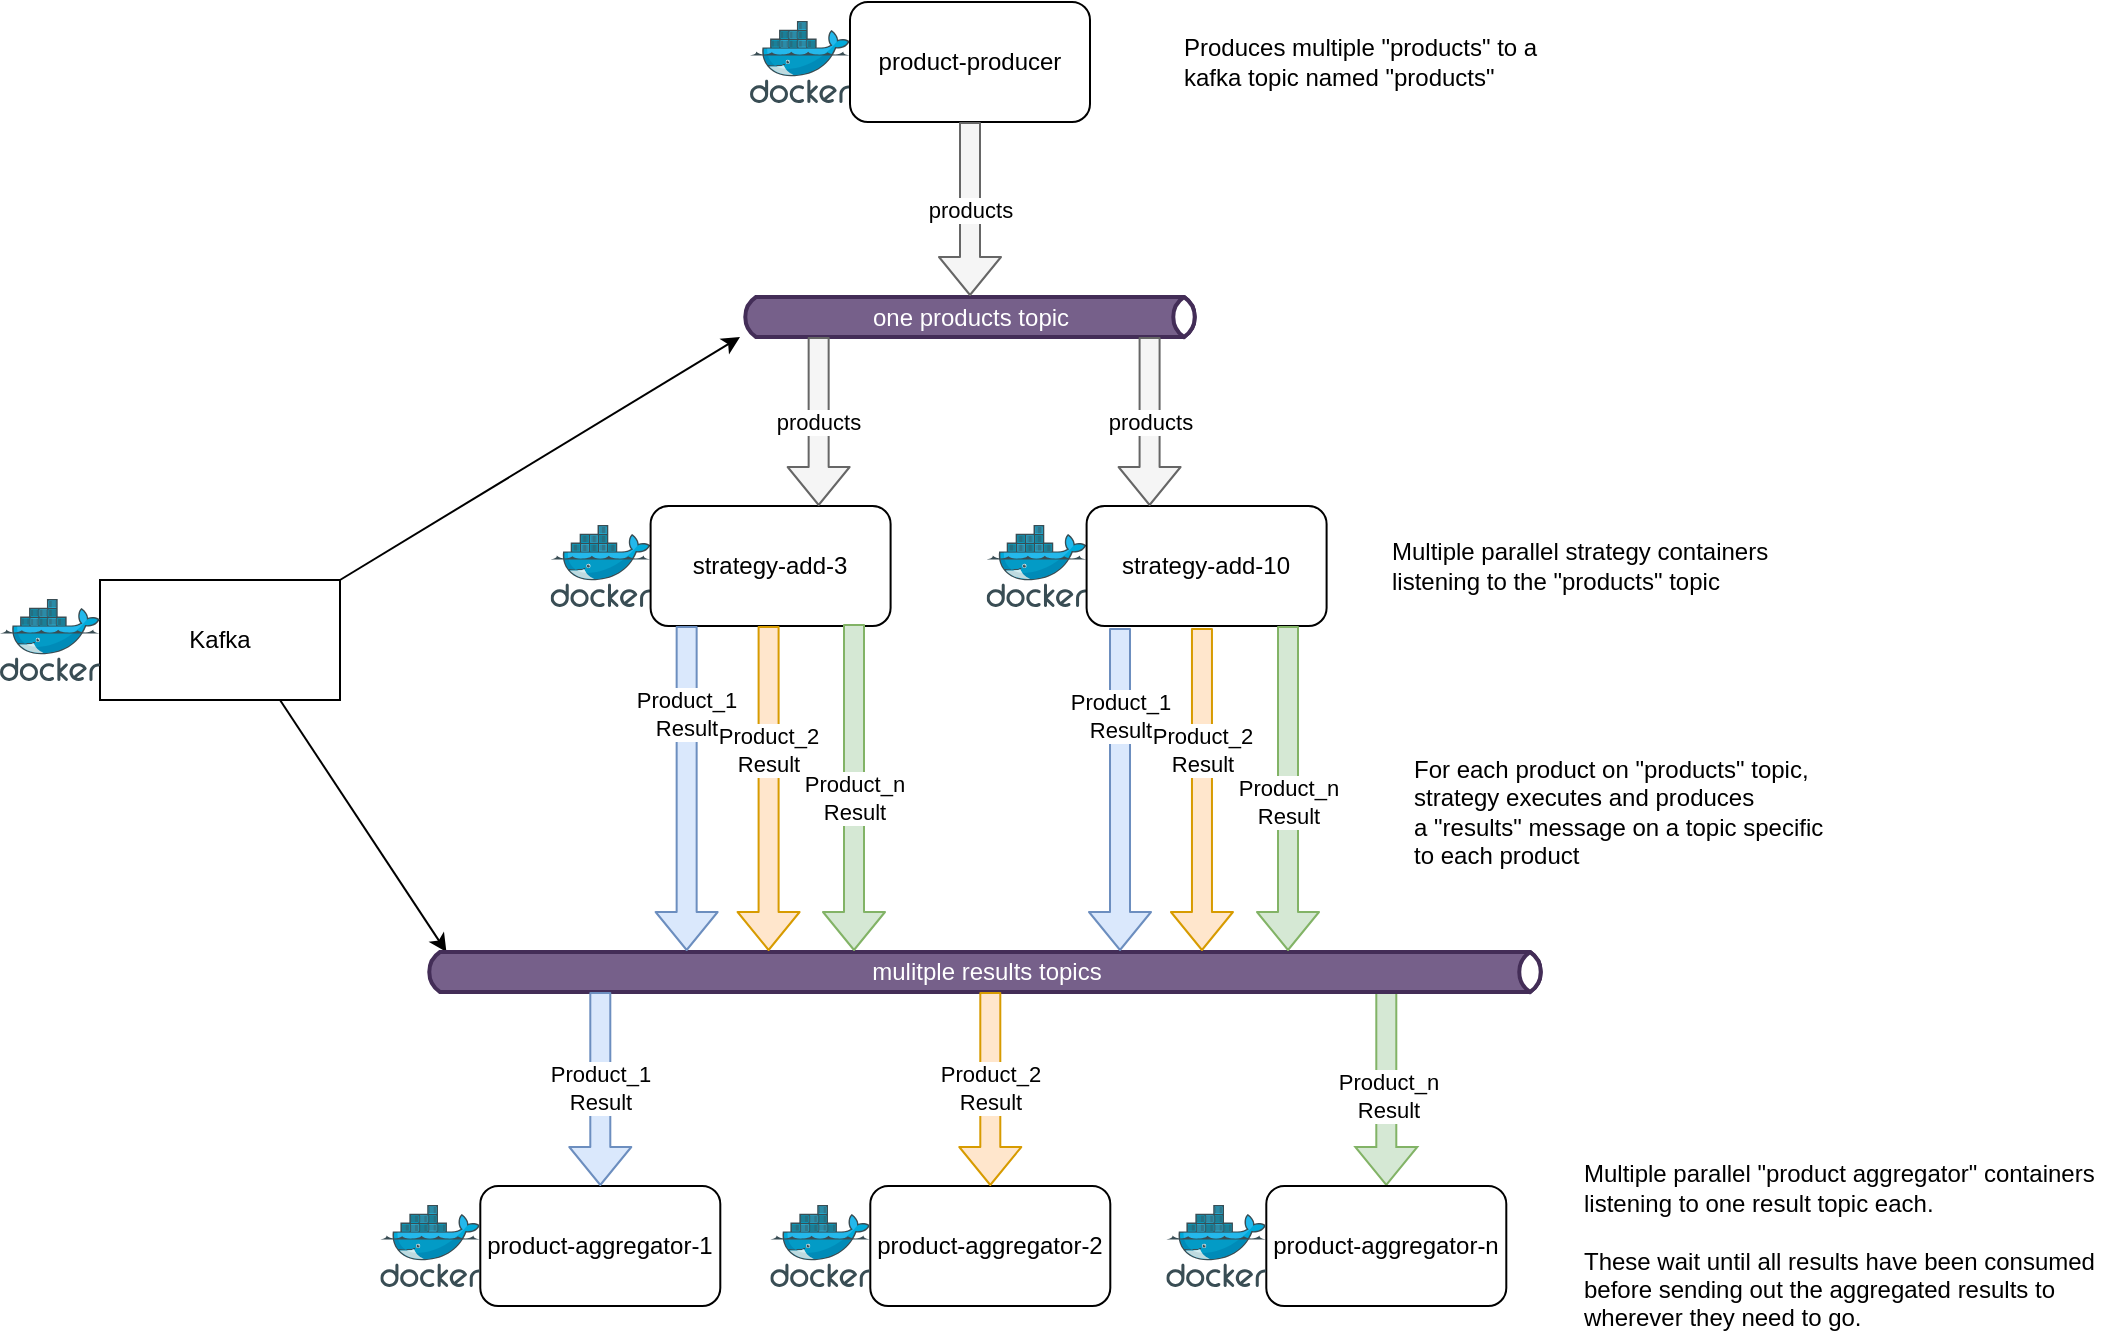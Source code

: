 <mxfile version="13.7.7" type="github"><diagram id="RekH_1G7RWVAD5rtdvup" name="Docker London"><mxGraphModel dx="1182" dy="437" grid="0" gridSize="10" guides="1" tooltips="1" connect="1" arrows="1" fold="1" page="0" pageScale="1" pageWidth="827" pageHeight="1169" math="0" shadow="0"><root><mxCell id="6bo9QPTR8BAE27Jl6f97-0"/><mxCell id="6bo9QPTR8BAE27Jl6f97-1" parent="6bo9QPTR8BAE27Jl6f97-0"/><mxCell id="AFFleFbOA_NaLcwn-8TM-2" value="" style="aspect=fixed;html=1;points=[];align=center;image;fontSize=12;image=img/lib/mscae/Docker.svg;" parent="6bo9QPTR8BAE27Jl6f97-1" vertex="1"><mxGeometry x="130" y="192.5" width="50" height="41" as="geometry"/></mxCell><mxCell id="6sv9-S7iVqy-Pt7Is2Te-0" value="one products topic" style="html=1;outlineConnect=0;fillColor=#76608a;strokeColor=#432D57;gradientDirection=north;strokeWidth=2;shape=mxgraph.networks.bus;gradientColor=none;gradientDirection=north;fontColor=#ffffff;perimeter=backbonePerimeter;backboneSize=20;rotation=0;horizontal=1;" parent="6bo9QPTR8BAE27Jl6f97-1" vertex="1"><mxGeometry x="125" y="330.5" width="230" height="20" as="geometry"/></mxCell><mxCell id="6sv9-S7iVqy-Pt7Is2Te-2" value="product-producer" style="rounded=1;whiteSpace=wrap;html=1;" parent="6bo9QPTR8BAE27Jl6f97-1" vertex="1"><mxGeometry x="180" y="183" width="120" height="60" as="geometry"/></mxCell><mxCell id="G2DQx5q_0J_Hvf2mpVK6-37" value="Kafka" style="rounded=0;whiteSpace=wrap;html=1;" parent="6bo9QPTR8BAE27Jl6f97-1" vertex="1"><mxGeometry x="-195" y="472" width="120" height="60" as="geometry"/></mxCell><mxCell id="G2DQx5q_0J_Hvf2mpVK6-38" value="" style="aspect=fixed;html=1;points=[];align=center;image;fontSize=12;image=img/lib/mscae/Docker.svg;" parent="6bo9QPTR8BAE27Jl6f97-1" vertex="1"><mxGeometry x="-245" y="481.5" width="50" height="41" as="geometry"/></mxCell><mxCell id="G2DQx5q_0J_Hvf2mpVK6-39" value="" style="endArrow=classic;html=1;exitX=1;exitY=0;exitDx=0;exitDy=0;" parent="6bo9QPTR8BAE27Jl6f97-1" source="G2DQx5q_0J_Hvf2mpVK6-37" target="6sv9-S7iVqy-Pt7Is2Te-0" edge="1"><mxGeometry width="50" height="50" relative="1" as="geometry"><mxPoint x="-148" y="514.5" as="sourcePoint"/><mxPoint x="-18" y="415" as="targetPoint"/></mxGeometry></mxCell><mxCell id="G2DQx5q_0J_Hvf2mpVK6-45" value="" style="endArrow=classic;html=1;entryX=0.02;entryY=0;entryDx=0;entryDy=0;entryPerimeter=0;exitX=0.75;exitY=1;exitDx=0;exitDy=0;" parent="6bo9QPTR8BAE27Jl6f97-1" source="G2DQx5q_0J_Hvf2mpVK6-37" target="wLk9wJPV_KywOvrw5g_5-9" edge="1"><mxGeometry width="50" height="50" relative="1" as="geometry"><mxPoint x="-158" y="634.5" as="sourcePoint"/><mxPoint x="-18" y="824.5" as="targetPoint"/></mxGeometry></mxCell><mxCell id="wLk9wJPV_KywOvrw5g_5-0" value="products" style="shape=flexArrow;endArrow=classic;html=1;exitX=0.5;exitY=1;exitDx=0;exitDy=0;fillColor=#f5f5f5;strokeColor=#666666;" parent="6bo9QPTR8BAE27Jl6f97-1" source="6sv9-S7iVqy-Pt7Is2Te-2" target="6sv9-S7iVqy-Pt7Is2Te-0" edge="1"><mxGeometry width="50" height="50" relative="1" as="geometry"><mxPoint x="237.0" y="234" as="sourcePoint"/><mxPoint x="237.35" y="327" as="targetPoint"/></mxGeometry></mxCell><mxCell id="wLk9wJPV_KywOvrw5g_5-3" value="" style="group" parent="6bo9QPTR8BAE27Jl6f97-1" vertex="1" connectable="0"><mxGeometry x="10" y="435" width="190.3" height="60" as="geometry"/></mxCell><mxCell id="wLk9wJPV_KywOvrw5g_5-1" value="" style="group" parent="wLk9wJPV_KywOvrw5g_5-3" vertex="1" connectable="0"><mxGeometry width="190.3" height="60" as="geometry"/></mxCell><mxCell id="6sv9-S7iVqy-Pt7Is2Te-7" value="" style="aspect=fixed;html=1;points=[];align=center;image;fontSize=12;image=img/lib/mscae/Docker.svg;" parent="wLk9wJPV_KywOvrw5g_5-1" vertex="1"><mxGeometry x="20.3" y="9.5" width="50" height="41" as="geometry"/></mxCell><mxCell id="6sv9-S7iVqy-Pt7Is2Te-3" value="strategy-add-3" style="rounded=1;whiteSpace=wrap;html=1;" parent="wLk9wJPV_KywOvrw5g_5-1" vertex="1"><mxGeometry x="70.3" width="120" height="60" as="geometry"/></mxCell><mxCell id="wLk9wJPV_KywOvrw5g_5-2" value="products" style="shape=flexArrow;endArrow=classic;html=1;fillColor=#f5f5f5;strokeColor=#666666;" parent="wLk9wJPV_KywOvrw5g_5-3" source="6sv9-S7iVqy-Pt7Is2Te-0" target="6sv9-S7iVqy-Pt7Is2Te-3" edge="1"><mxGeometry width="50" height="50" relative="1" as="geometry"><mxPoint x="240" y="-205" as="sourcePoint"/><mxPoint x="240" y="-94.324" as="targetPoint"/></mxGeometry></mxCell><mxCell id="wLk9wJPV_KywOvrw5g_5-4" value="" style="group" parent="6bo9QPTR8BAE27Jl6f97-1" vertex="1" connectable="0"><mxGeometry x="228" y="435" width="190.3" height="60" as="geometry"/></mxCell><mxCell id="wLk9wJPV_KywOvrw5g_5-5" value="" style="group" parent="wLk9wJPV_KywOvrw5g_5-4" vertex="1" connectable="0"><mxGeometry width="190.3" height="60" as="geometry"/></mxCell><mxCell id="wLk9wJPV_KywOvrw5g_5-6" value="" style="aspect=fixed;html=1;points=[];align=center;image;fontSize=12;image=img/lib/mscae/Docker.svg;" parent="wLk9wJPV_KywOvrw5g_5-5" vertex="1"><mxGeometry x="20.3" y="9.5" width="50" height="41" as="geometry"/></mxCell><mxCell id="wLk9wJPV_KywOvrw5g_5-7" value="strategy-add-10" style="rounded=1;whiteSpace=wrap;html=1;" parent="wLk9wJPV_KywOvrw5g_5-5" vertex="1"><mxGeometry x="70.3" width="120" height="60" as="geometry"/></mxCell><mxCell id="wLk9wJPV_KywOvrw5g_5-8" value="products" style="shape=flexArrow;endArrow=classic;html=1;fillColor=#f5f5f5;strokeColor=#666666;" parent="6bo9QPTR8BAE27Jl6f97-1" source="6sv9-S7iVqy-Pt7Is2Te-0" target="wLk9wJPV_KywOvrw5g_5-7" edge="1"><mxGeometry width="50" height="50" relative="1" as="geometry"><mxPoint x="465" y="229" as="sourcePoint"/><mxPoint x="465" y="339.676" as="targetPoint"/></mxGeometry></mxCell><mxCell id="wLk9wJPV_KywOvrw5g_5-35" style="edgeStyle=none;shape=flexArrow;rounded=0;orthogonalLoop=1;jettySize=auto;html=1;entryX=0.5;entryY=0;entryDx=0;entryDy=0;fillColor=#d5e8d4;strokeColor=#82b366;" parent="6bo9QPTR8BAE27Jl6f97-1" source="wLk9wJPV_KywOvrw5g_5-9" target="wLk9wJPV_KywOvrw5g_5-23" edge="1"><mxGeometry relative="1" as="geometry"/></mxCell><mxCell id="wLk9wJPV_KywOvrw5g_5-36" value="Product_n&lt;br&gt;Result" style="edgeLabel;html=1;align=center;verticalAlign=middle;resizable=0;points=[];" parent="wLk9wJPV_KywOvrw5g_5-35" vertex="1" connectable="0"><mxGeometry x="-0.313" y="-2" relative="1" as="geometry"><mxPoint x="2.85" y="18.14" as="offset"/></mxGeometry></mxCell><mxCell id="wLk9wJPV_KywOvrw5g_5-9" value="mulitple results topics" style="html=1;outlineConnect=0;fillColor=#76608a;strokeColor=#432D57;gradientDirection=north;strokeWidth=2;shape=mxgraph.networks.bus;gradientColor=none;gradientDirection=north;fontColor=#ffffff;perimeter=backbonePerimeter;backboneSize=20;rotation=0;horizontal=1;" parent="6bo9QPTR8BAE27Jl6f97-1" vertex="1"><mxGeometry x="-33" y="658" width="561" height="20" as="geometry"/></mxCell><mxCell id="wLk9wJPV_KywOvrw5g_5-10" value="Product_1&lt;br&gt;Result" style="shape=flexArrow;endArrow=classic;html=1;fillColor=#dae8fc;strokeColor=#6c8ebf;" parent="6bo9QPTR8BAE27Jl6f97-1" target="wLk9wJPV_KywOvrw5g_5-9" edge="1"><mxGeometry x="-0.463" width="50" height="50" relative="1" as="geometry"><mxPoint x="98.324" y="495.003" as="sourcePoint"/><mxPoint x="98.324" y="770.429" as="targetPoint"/><mxPoint as="offset"/></mxGeometry></mxCell><mxCell id="wLk9wJPV_KywOvrw5g_5-11" value="Product_2&lt;br&gt;Result" style="shape=flexArrow;endArrow=classic;html=1;exitX=0.5;exitY=1;exitDx=0;exitDy=0;fillColor=#ffe6cc;strokeColor=#d79b00;" parent="6bo9QPTR8BAE27Jl6f97-1" target="wLk9wJPV_KywOvrw5g_5-9" edge="1"><mxGeometry x="-0.231" width="50" height="50" relative="1" as="geometry"><mxPoint x="139.3" y="495" as="sourcePoint"/><mxPoint x="139.3" y="770.429" as="targetPoint"/><mxPoint y="-1" as="offset"/></mxGeometry></mxCell><mxCell id="wLk9wJPV_KywOvrw5g_5-13" value="Product_1&lt;br&gt;Result" style="shape=flexArrow;endArrow=classic;html=1;fillColor=#dae8fc;strokeColor=#6c8ebf;" parent="6bo9QPTR8BAE27Jl6f97-1" target="wLk9wJPV_KywOvrw5g_5-9" edge="1"><mxGeometry x="-0.463" width="50" height="50" relative="1" as="geometry"><mxPoint x="315.004" y="496.003" as="sourcePoint"/><mxPoint x="315.004" y="771.429" as="targetPoint"/><mxPoint as="offset"/></mxGeometry></mxCell><mxCell id="wLk9wJPV_KywOvrw5g_5-14" value="Product_2&lt;br&gt;Result" style="shape=flexArrow;endArrow=classic;html=1;exitX=0.5;exitY=1;exitDx=0;exitDy=0;fillColor=#ffe6cc;strokeColor=#d79b00;" parent="6bo9QPTR8BAE27Jl6f97-1" target="wLk9wJPV_KywOvrw5g_5-9" edge="1"><mxGeometry x="-0.231" width="50" height="50" relative="1" as="geometry"><mxPoint x="355.98" y="496" as="sourcePoint"/><mxPoint x="355.98" y="771.429" as="targetPoint"/><mxPoint y="-1" as="offset"/></mxGeometry></mxCell><mxCell id="wLk9wJPV_KywOvrw5g_5-15" value="Product_n&lt;br&gt;Result" style="shape=flexArrow;endArrow=classic;html=1;fillColor=#d5e8d4;strokeColor=#82b366;" parent="6bo9QPTR8BAE27Jl6f97-1" target="wLk9wJPV_KywOvrw5g_5-9" edge="1"><mxGeometry x="0.085" width="50" height="50" relative="1" as="geometry"><mxPoint x="399.004" y="495.003" as="sourcePoint"/><mxPoint x="399.004" y="771.429" as="targetPoint"/><mxPoint as="offset"/></mxGeometry></mxCell><mxCell id="wLk9wJPV_KywOvrw5g_5-16" value="Product_n&lt;br&gt;Result" style="shape=flexArrow;endArrow=classic;html=1;exitX=0.5;exitY=1;exitDx=0;exitDy=0;fillColor=#d5e8d4;strokeColor=#82b366;" parent="6bo9QPTR8BAE27Jl6f97-1" target="wLk9wJPV_KywOvrw5g_5-9" edge="1"><mxGeometry x="0.067" width="50" height="50" relative="1" as="geometry"><mxPoint x="182.0" y="494" as="sourcePoint"/><mxPoint x="182.0" y="769.429" as="targetPoint"/><mxPoint as="offset"/></mxGeometry></mxCell><mxCell id="wLk9wJPV_KywOvrw5g_5-18" value="" style="group" parent="6bo9QPTR8BAE27Jl6f97-1" vertex="1" connectable="0"><mxGeometry x="-73" y="775" width="188.15" height="60" as="geometry"/></mxCell><mxCell id="G2DQx5q_0J_Hvf2mpVK6-13" value="product-aggregator-1" style="rounded=1;whiteSpace=wrap;html=1;" parent="wLk9wJPV_KywOvrw5g_5-18" vertex="1"><mxGeometry x="68.15" width="120" height="60" as="geometry"/></mxCell><mxCell id="G2DQx5q_0J_Hvf2mpVK6-14" value="" style="aspect=fixed;html=1;points=[];align=center;image;fontSize=12;image=img/lib/mscae/Docker.svg;" parent="wLk9wJPV_KywOvrw5g_5-18" vertex="1"><mxGeometry x="18.15" y="9.5" width="50" height="41" as="geometry"/></mxCell><mxCell id="wLk9wJPV_KywOvrw5g_5-22" value="" style="group" parent="6bo9QPTR8BAE27Jl6f97-1" vertex="1" connectable="0"><mxGeometry x="320" y="775" width="188.15" height="60" as="geometry"/></mxCell><mxCell id="wLk9wJPV_KywOvrw5g_5-23" value="product-aggregator-n" style="rounded=1;whiteSpace=wrap;html=1;" parent="wLk9wJPV_KywOvrw5g_5-22" vertex="1"><mxGeometry x="68.15" width="120" height="60" as="geometry"/></mxCell><mxCell id="wLk9wJPV_KywOvrw5g_5-24" value="" style="aspect=fixed;html=1;points=[];align=center;image;fontSize=12;image=img/lib/mscae/Docker.svg;" parent="wLk9wJPV_KywOvrw5g_5-22" vertex="1"><mxGeometry x="18.15" y="9.5" width="50" height="41" as="geometry"/></mxCell><mxCell id="wLk9wJPV_KywOvrw5g_5-30" value="Product_1&lt;br&gt;Result" style="shape=flexArrow;endArrow=classic;html=1;entryX=0.5;entryY=0;entryDx=0;entryDy=0;fillColor=#dae8fc;strokeColor=#6c8ebf;" parent="6bo9QPTR8BAE27Jl6f97-1" source="wLk9wJPV_KywOvrw5g_5-9" target="G2DQx5q_0J_Hvf2mpVK6-13" edge="1"><mxGeometry x="-0.032" width="50" height="50" relative="1" as="geometry"><mxPoint x="108.324" y="505.003" as="sourcePoint"/><mxPoint x="108.324" y="780.429" as="targetPoint"/><mxPoint y="1" as="offset"/></mxGeometry></mxCell><mxCell id="wLk9wJPV_KywOvrw5g_5-32" value="" style="group" parent="6bo9QPTR8BAE27Jl6f97-1" vertex="1" connectable="0"><mxGeometry x="122" y="775" width="188.15" height="60" as="geometry"/></mxCell><mxCell id="wLk9wJPV_KywOvrw5g_5-19" value="" style="group" parent="wLk9wJPV_KywOvrw5g_5-32" vertex="1" connectable="0"><mxGeometry width="188.15" height="60" as="geometry"/></mxCell><mxCell id="wLk9wJPV_KywOvrw5g_5-20" value="product-aggregator-2" style="rounded=1;whiteSpace=wrap;html=1;" parent="wLk9wJPV_KywOvrw5g_5-19" vertex="1"><mxGeometry x="68.15" width="120" height="60" as="geometry"/></mxCell><mxCell id="wLk9wJPV_KywOvrw5g_5-21" value="" style="aspect=fixed;html=1;points=[];align=center;image;fontSize=12;image=img/lib/mscae/Docker.svg;" parent="wLk9wJPV_KywOvrw5g_5-19" vertex="1"><mxGeometry x="18.15" y="9.5" width="50" height="41" as="geometry"/></mxCell><mxCell id="wLk9wJPV_KywOvrw5g_5-34" style="edgeStyle=none;shape=flexArrow;rounded=0;orthogonalLoop=1;jettySize=auto;html=1;exitX=0.75;exitY=1;exitDx=0;exitDy=0;" parent="wLk9wJPV_KywOvrw5g_5-19" source="wLk9wJPV_KywOvrw5g_5-20" target="wLk9wJPV_KywOvrw5g_5-20" edge="1"><mxGeometry relative="1" as="geometry"/></mxCell><mxCell id="wLk9wJPV_KywOvrw5g_5-37" value="Product_2&lt;br&gt;Result" style="shape=flexArrow;endArrow=classic;html=1;entryX=0.5;entryY=0;entryDx=0;entryDy=0;fillColor=#ffe6cc;strokeColor=#d79b00;" parent="6bo9QPTR8BAE27Jl6f97-1" source="wLk9wJPV_KywOvrw5g_5-9" target="wLk9wJPV_KywOvrw5g_5-20" edge="1"><mxGeometry x="-0.032" width="50" height="50" relative="1" as="geometry"><mxPoint x="200.3" y="780.003" as="sourcePoint"/><mxPoint x="200.3" y="884.86" as="targetPoint"/><mxPoint y="1" as="offset"/></mxGeometry></mxCell><mxCell id="wLk9wJPV_KywOvrw5g_5-38" value="Produces multiple &quot;products&quot; to a &lt;br&gt;kafka topic named &quot;products&quot;" style="text;html=1;align=left;verticalAlign=middle;resizable=0;points=[];autosize=1;" parent="6bo9QPTR8BAE27Jl6f97-1" vertex="1"><mxGeometry x="345" y="197" width="187" height="32" as="geometry"/></mxCell><mxCell id="wLk9wJPV_KywOvrw5g_5-39" value="Multiple parallel strategy containers &lt;br&gt;listening to the &quot;products&quot; topic" style="text;html=1;align=left;verticalAlign=middle;resizable=0;points=[];autosize=1;" parent="6bo9QPTR8BAE27Jl6f97-1" vertex="1"><mxGeometry x="449" y="449" width="198" height="32" as="geometry"/></mxCell><mxCell id="wLk9wJPV_KywOvrw5g_5-40" value="For each product on &quot;products&quot; topic, &lt;br&gt;strategy executes and produces &lt;br&gt;a &quot;results&quot; message on a topic&amp;nbsp;&lt;span&gt;specific &lt;br&gt;to each product&lt;/span&gt;" style="text;html=1;align=left;verticalAlign=middle;resizable=0;points=[];autosize=1;" parent="6bo9QPTR8BAE27Jl6f97-1" vertex="1"><mxGeometry x="460" y="558" width="215" height="60" as="geometry"/></mxCell><mxCell id="wLk9wJPV_KywOvrw5g_5-41" value="Multiple parallel &quot;product aggregator&quot; containers &lt;br&gt;listening to one result topic each.&lt;br&gt;&lt;br&gt;These wait until all results have been consumed&lt;br&gt;before sending out the aggregated results to &lt;br&gt;wherever they need to go." style="text;html=1;align=left;verticalAlign=middle;resizable=0;points=[];autosize=1;" parent="6bo9QPTR8BAE27Jl6f97-1" vertex="1"><mxGeometry x="545" y="761" width="265" height="88" as="geometry"/></mxCell></root></mxGraphModel></diagram></mxfile>